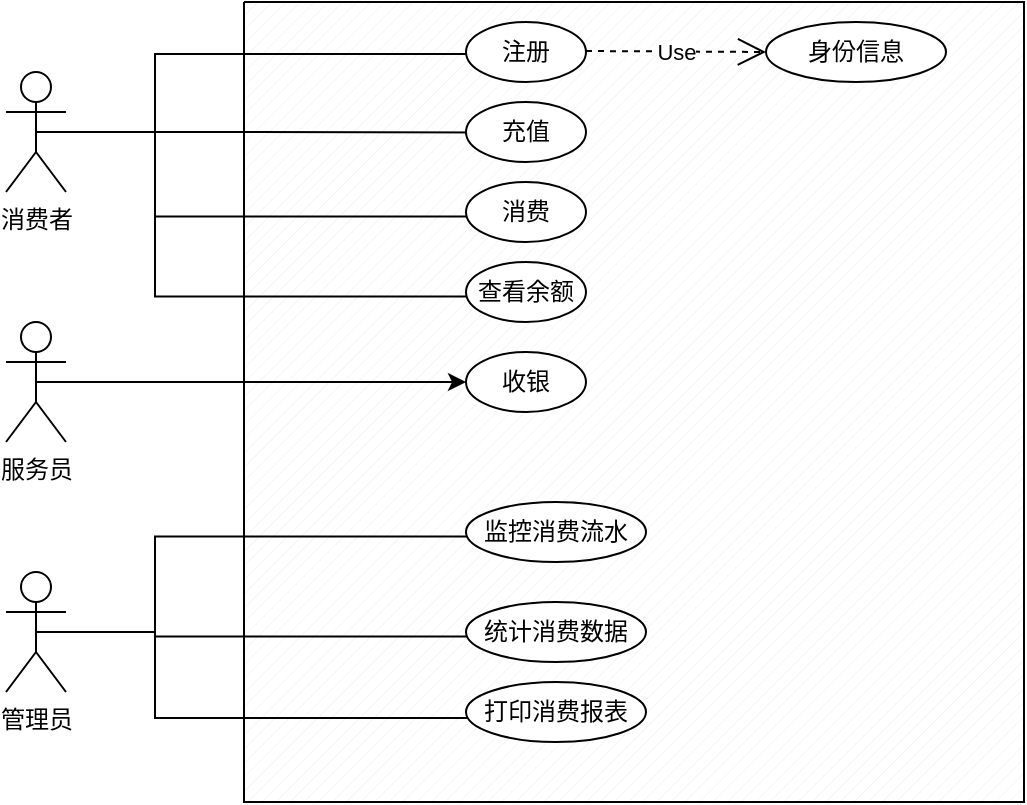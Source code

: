 <mxfile version="13.7.3" type="github">
  <diagram id="aI2lzdCRRaUCuK2vpi8y" name="第 1 页">
    <mxGraphModel dx="946" dy="619" grid="1" gridSize="10" guides="1" tooltips="1" connect="1" arrows="1" fold="1" page="1" pageScale="1" pageWidth="827" pageHeight="1169" math="0" shadow="0">
      <root>
        <mxCell id="0" />
        <mxCell id="1" parent="0" />
        <mxCell id="UJ6w3iREg00oXYVvllej-1" value="" style="verticalLabelPosition=bottom;verticalAlign=top;html=1;shape=mxgraph.basic.patternFillRect;fillStyle=diag;step=5;fillStrokeWidth=0.2;fillStrokeColor=#dddddd;" vertex="1" parent="1">
          <mxGeometry x="219" y="80" width="390" height="400" as="geometry" />
        </mxCell>
        <mxCell id="UJ6w3iREg00oXYVvllej-31" style="edgeStyle=orthogonalEdgeStyle;rounded=0;orthogonalLoop=1;jettySize=auto;html=1;exitX=0.5;exitY=0.5;exitDx=0;exitDy=0;exitPerimeter=0;entryX=0.333;entryY=0.368;entryDx=0;entryDy=0;entryPerimeter=0;" edge="1" parent="1" source="UJ6w3iREg00oXYVvllej-2" target="UJ6w3iREg00oXYVvllej-1">
          <mxGeometry relative="1" as="geometry" />
        </mxCell>
        <mxCell id="UJ6w3iREg00oXYVvllej-32" style="edgeStyle=orthogonalEdgeStyle;rounded=0;orthogonalLoop=1;jettySize=auto;html=1;exitX=0.5;exitY=0.5;exitDx=0;exitDy=0;exitPerimeter=0;entryX=0.328;entryY=0.065;entryDx=0;entryDy=0;entryPerimeter=0;" edge="1" parent="1" source="UJ6w3iREg00oXYVvllej-2" target="UJ6w3iREg00oXYVvllej-1">
          <mxGeometry relative="1" as="geometry" />
        </mxCell>
        <mxCell id="UJ6w3iREg00oXYVvllej-33" style="edgeStyle=orthogonalEdgeStyle;rounded=0;orthogonalLoop=1;jettySize=auto;html=1;exitX=0.5;exitY=0.5;exitDx=0;exitDy=0;exitPerimeter=0;entryX=0.333;entryY=0.163;entryDx=0;entryDy=0;entryPerimeter=0;" edge="1" parent="1" source="UJ6w3iREg00oXYVvllej-2" target="UJ6w3iREg00oXYVvllej-1">
          <mxGeometry relative="1" as="geometry" />
        </mxCell>
        <mxCell id="UJ6w3iREg00oXYVvllej-34" style="edgeStyle=orthogonalEdgeStyle;rounded=0;orthogonalLoop=1;jettySize=auto;html=1;exitX=0.5;exitY=0.5;exitDx=0;exitDy=0;exitPerimeter=0;entryX=0.328;entryY=0.268;entryDx=0;entryDy=0;entryPerimeter=0;" edge="1" parent="1" source="UJ6w3iREg00oXYVvllej-2" target="UJ6w3iREg00oXYVvllej-1">
          <mxGeometry relative="1" as="geometry" />
        </mxCell>
        <mxCell id="UJ6w3iREg00oXYVvllej-2" value="消费者" style="shape=umlActor;verticalLabelPosition=bottom;verticalAlign=top;html=1;outlineConnect=0;" vertex="1" parent="1">
          <mxGeometry x="100" y="115" width="30" height="60" as="geometry" />
        </mxCell>
        <mxCell id="UJ6w3iREg00oXYVvllej-35" style="edgeStyle=orthogonalEdgeStyle;rounded=0;orthogonalLoop=1;jettySize=auto;html=1;exitX=0.5;exitY=0.5;exitDx=0;exitDy=0;exitPerimeter=0;entryX=0;entryY=0.5;entryDx=0;entryDy=0;" edge="1" parent="1" source="UJ6w3iREg00oXYVvllej-4" target="UJ6w3iREg00oXYVvllej-10">
          <mxGeometry relative="1" as="geometry" />
        </mxCell>
        <mxCell id="UJ6w3iREg00oXYVvllej-4" value="服务员" style="shape=umlActor;verticalLabelPosition=bottom;verticalAlign=top;html=1;outlineConnect=0;" vertex="1" parent="1">
          <mxGeometry x="100" y="240" width="30" height="60" as="geometry" />
        </mxCell>
        <mxCell id="UJ6w3iREg00oXYVvllej-36" style="edgeStyle=orthogonalEdgeStyle;rounded=0;orthogonalLoop=1;jettySize=auto;html=1;exitX=0.5;exitY=0.5;exitDx=0;exitDy=0;exitPerimeter=0;entryX=0.331;entryY=0.668;entryDx=0;entryDy=0;entryPerimeter=0;" edge="1" parent="1" source="UJ6w3iREg00oXYVvllej-5" target="UJ6w3iREg00oXYVvllej-1">
          <mxGeometry relative="1" as="geometry" />
        </mxCell>
        <mxCell id="UJ6w3iREg00oXYVvllej-37" style="edgeStyle=orthogonalEdgeStyle;rounded=0;orthogonalLoop=1;jettySize=auto;html=1;exitX=0.5;exitY=0.5;exitDx=0;exitDy=0;exitPerimeter=0;entryX=0.333;entryY=0.793;entryDx=0;entryDy=0;entryPerimeter=0;" edge="1" parent="1" source="UJ6w3iREg00oXYVvllej-5" target="UJ6w3iREg00oXYVvllej-1">
          <mxGeometry relative="1" as="geometry" />
        </mxCell>
        <mxCell id="UJ6w3iREg00oXYVvllej-38" style="edgeStyle=orthogonalEdgeStyle;rounded=0;orthogonalLoop=1;jettySize=auto;html=1;exitX=0.5;exitY=0.5;exitDx=0;exitDy=0;exitPerimeter=0;entryX=0.328;entryY=0.895;entryDx=0;entryDy=0;entryPerimeter=0;" edge="1" parent="1" source="UJ6w3iREg00oXYVvllej-5" target="UJ6w3iREg00oXYVvllej-1">
          <mxGeometry relative="1" as="geometry" />
        </mxCell>
        <mxCell id="UJ6w3iREg00oXYVvllej-5" value="管理员" style="shape=umlActor;verticalLabelPosition=bottom;verticalAlign=top;html=1;outlineConnect=0;" vertex="1" parent="1">
          <mxGeometry x="100" y="365" width="30" height="60" as="geometry" />
        </mxCell>
        <mxCell id="UJ6w3iREg00oXYVvllej-8" value="注册" style="ellipse;whiteSpace=wrap;html=1;" vertex="1" parent="1">
          <mxGeometry x="330" y="90" width="60" height="30" as="geometry" />
        </mxCell>
        <mxCell id="UJ6w3iREg00oXYVvllej-9" value="充值&lt;span style=&quot;color: rgba(0 , 0 , 0 , 0) ; font-family: monospace ; font-size: 0px&quot;&gt;%3CmxGraphModel%3E%3Croot%3E%3CmxCell%20id%3D%220%22%2F%3E%3CmxCell%20id%3D%221%22%20parent%3D%220%22%2F%3E%3CmxCell%20id%3D%222%22%20value%3D%22%E6%B3%A8%E5%86%8C%22%20style%3D%22ellipse%3BwhiteSpace%3Dwrap%3Bhtml%3D1%3B%22%20vertex%3D%221%22%20parent%3D%221%22%3E%3CmxGeometry%20x%3D%22330%22%20y%3D%2290%22%20width%3D%2260%22%20height%3D%2230%22%20as%3D%22geometry%22%2F%3E%3C%2FmxCell%3E%3C%2Froot%3E%3C%2FmxGraphModel%3E&lt;/span&gt;" style="ellipse;whiteSpace=wrap;html=1;" vertex="1" parent="1">
          <mxGeometry x="330" y="130" width="60" height="30" as="geometry" />
        </mxCell>
        <mxCell id="UJ6w3iREg00oXYVvllej-10" value="收银" style="ellipse;whiteSpace=wrap;html=1;" vertex="1" parent="1">
          <mxGeometry x="330" y="255" width="60" height="30" as="geometry" />
        </mxCell>
        <mxCell id="UJ6w3iREg00oXYVvllej-11" value="消费" style="ellipse;whiteSpace=wrap;html=1;" vertex="1" parent="1">
          <mxGeometry x="330" y="170" width="60" height="30" as="geometry" />
        </mxCell>
        <mxCell id="UJ6w3iREg00oXYVvllej-12" value="查看余额" style="ellipse;whiteSpace=wrap;html=1;" vertex="1" parent="1">
          <mxGeometry x="330" y="210" width="60" height="30" as="geometry" />
        </mxCell>
        <mxCell id="UJ6w3iREg00oXYVvllej-13" value="监控消费流水" style="ellipse;whiteSpace=wrap;html=1;" vertex="1" parent="1">
          <mxGeometry x="330" y="330" width="90" height="30" as="geometry" />
        </mxCell>
        <mxCell id="UJ6w3iREg00oXYVvllej-14" value="统计消费数据" style="ellipse;whiteSpace=wrap;html=1;" vertex="1" parent="1">
          <mxGeometry x="330" y="380" width="90" height="30" as="geometry" />
        </mxCell>
        <mxCell id="UJ6w3iREg00oXYVvllej-15" value="打印消费报表" style="ellipse;whiteSpace=wrap;html=1;" vertex="1" parent="1">
          <mxGeometry x="330" y="420" width="90" height="30" as="geometry" />
        </mxCell>
        <mxCell id="UJ6w3iREg00oXYVvllej-17" value="身份信息" style="ellipse;whiteSpace=wrap;html=1;" vertex="1" parent="1">
          <mxGeometry x="480" y="90" width="90" height="30" as="geometry" />
        </mxCell>
        <mxCell id="UJ6w3iREg00oXYVvllej-18" value="Use" style="endArrow=open;endSize=12;dashed=1;html=1;" edge="1" parent="1">
          <mxGeometry width="160" relative="1" as="geometry">
            <mxPoint x="390" y="104.5" as="sourcePoint" />
            <mxPoint x="480" y="105" as="targetPoint" />
          </mxGeometry>
        </mxCell>
      </root>
    </mxGraphModel>
  </diagram>
</mxfile>
